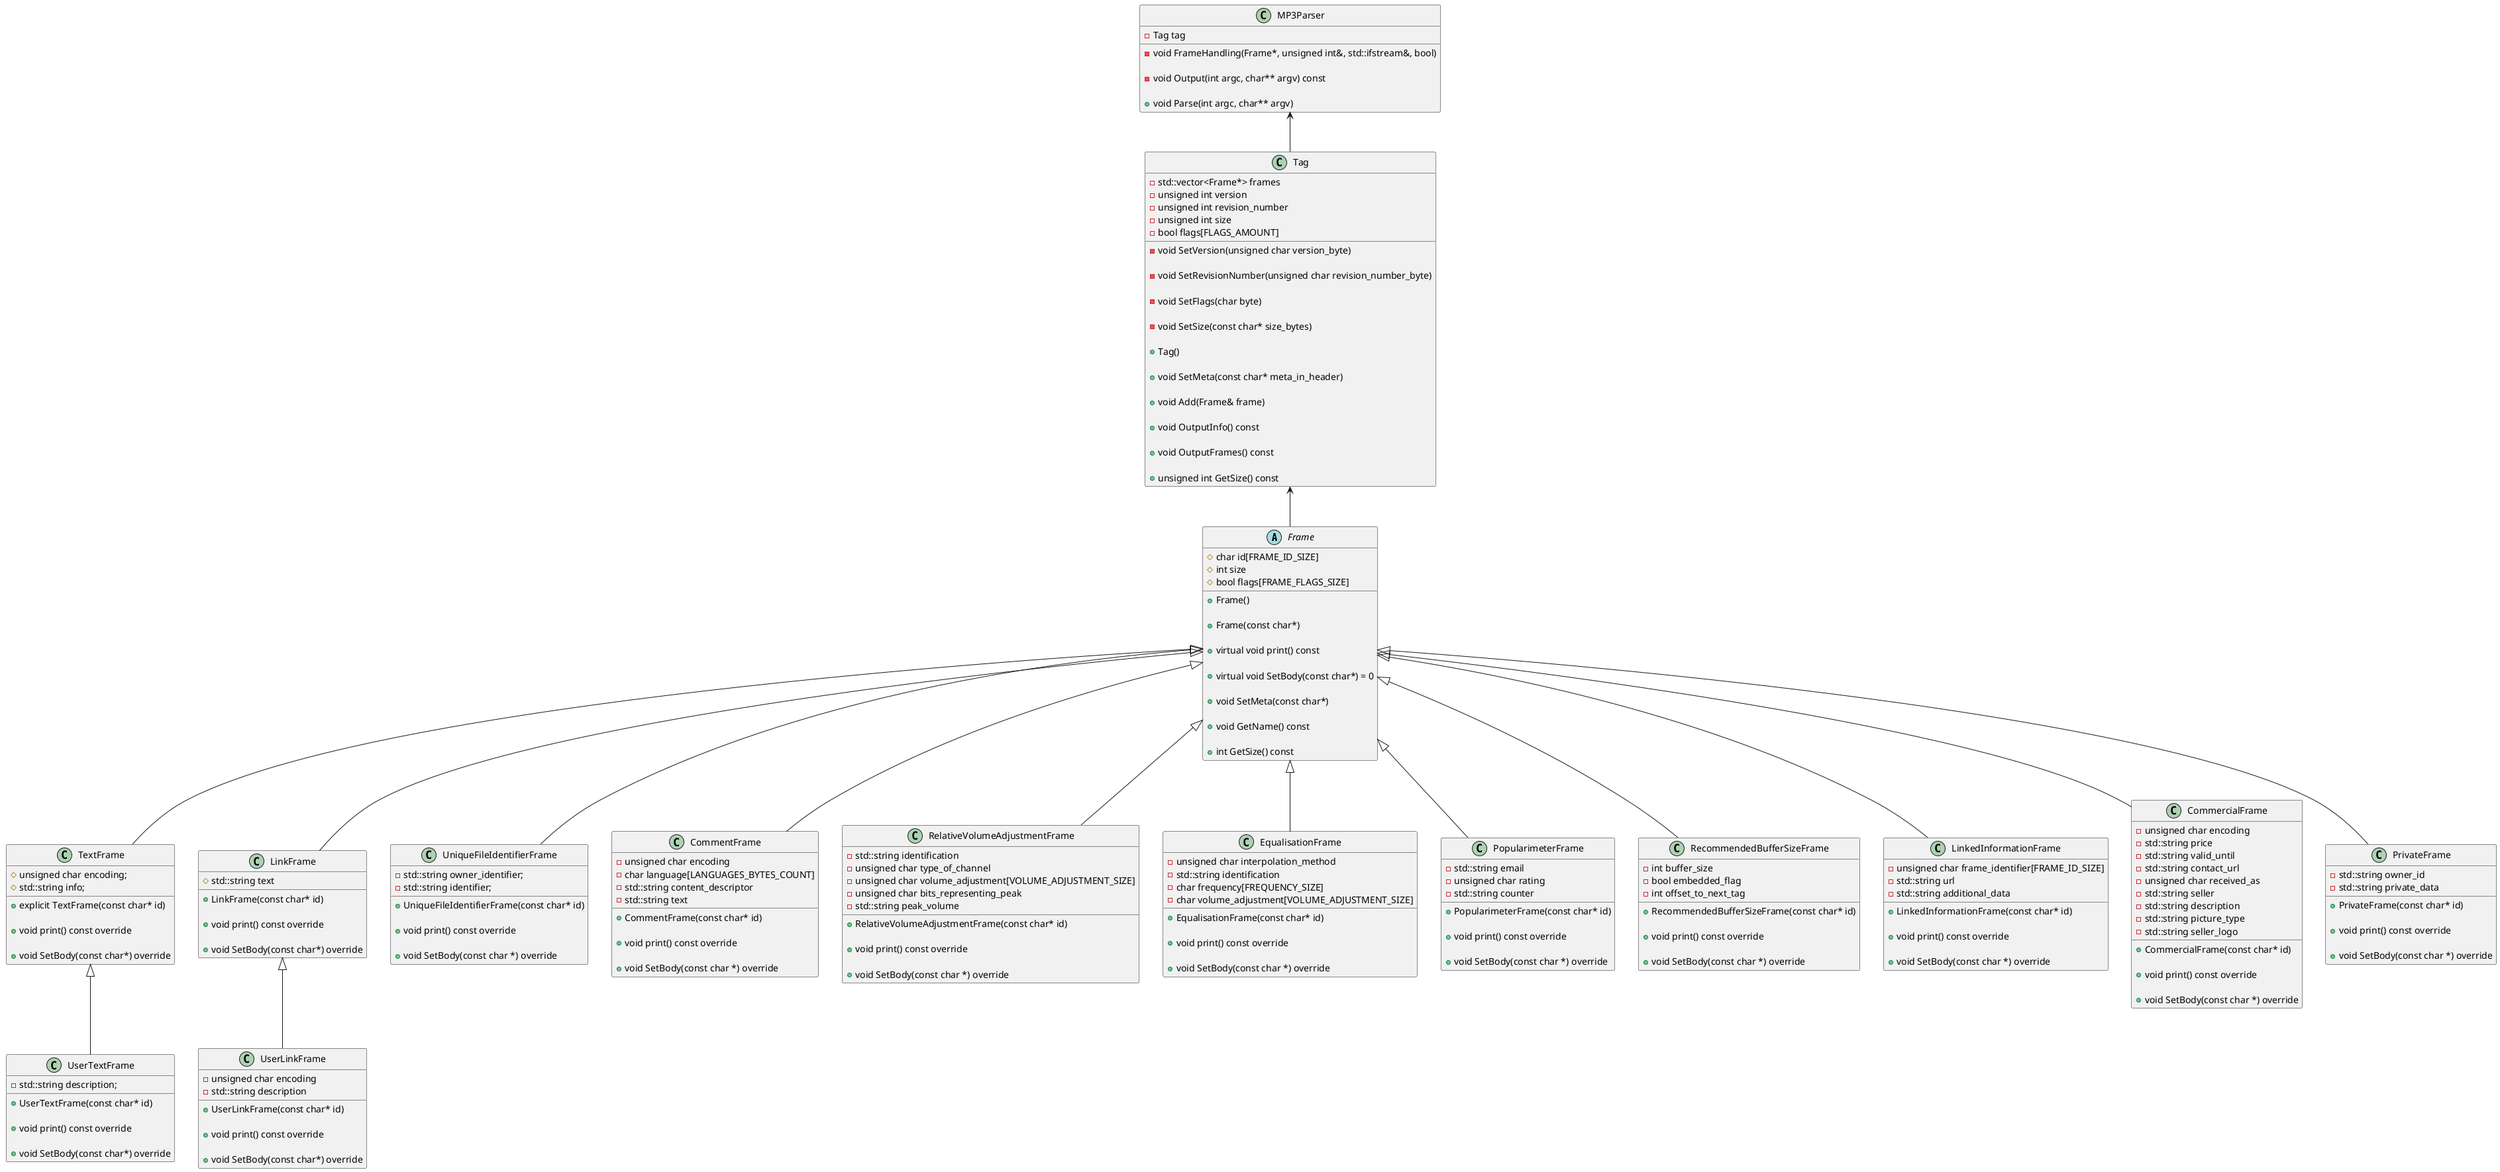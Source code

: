 @startuml
'https://plantuml.com/class-diagram

abstract class Frame {
    #char id[FRAME_ID_SIZE]
    #int size
    #bool flags[FRAME_FLAGS_SIZE]

    +Frame()

    +Frame(const char*)

    +virtual void print() const

    +virtual void SetBody(const char*) = 0

    +void SetMeta(const char*)

    +void GetName() const

    +int GetSize() const
}

class TextFrame {
    #unsigned char encoding;
    #std::string info;

    +explicit TextFrame(const char* id)

    +void print() const override

    +void SetBody(const char*) override
}

class UserTextFrame {
    -std::string description;

    +UserTextFrame(const char* id)

    +void print() const override

    +void SetBody(const char*) override
}

class LinkFrame {
    #std::string text
    +LinkFrame(const char* id)

    +void print() const override

    +void SetBody(const char*) override
}

class UserLinkFrame {
    -unsigned char encoding
    -std::string description

    +UserLinkFrame(const char* id)

    +void print() const override

    +void SetBody(const char*) override
}

class UniqueFileIdentifierFrame {
    -std::string owner_identifier;
    -std::string identifier;

    +UniqueFileIdentifierFrame(const char* id)

    +void print() const override

    +void SetBody(const char *) override
}


class CommentFrame {
    -unsigned char encoding
    -char language[LANGUAGES_BYTES_COUNT]
    -std::string content_descriptor
    -std::string text

    +CommentFrame(const char* id)

    +void print() const override

    +void SetBody(const char *) override
}

class RelativeVolumeAdjustmentFrame {
    -std::string identification
    -unsigned char type_of_channel
    -unsigned char volume_adjustment[VOLUME_ADJUSTMENT_SIZE]
    -unsigned char bits_representing_peak
    -std::string peak_volume

    +RelativeVolumeAdjustmentFrame(const char* id)

    +void print() const override

    +void SetBody(const char *) override
}

class EqualisationFrame {
    -unsigned char interpolation_method
    -std::string identification
    -char frequency[FREQUENCY_SIZE]
    -char volume_adjustment[VOLUME_ADJUSTMENT_SIZE]

    +EqualisationFrame(const char* id)

    +void print() const override

    +void SetBody(const char *) override
}


class PopularimeterFrame {
    -std::string email
    -unsigned char rating
    -std::string counter

    +PopularimeterFrame(const char* id)

    +void print() const override

    +void SetBody(const char *) override
}


class RecommendedBufferSizeFrame {
    -int buffer_size
    -bool embedded_flag
    -int offset_to_next_tag

    +RecommendedBufferSizeFrame(const char* id)

    +void print() const override

    +void SetBody(const char *) override
}


class LinkedInformationFrame  {
    -unsigned char frame_identifier[FRAME_ID_SIZE]
    -std::string url
    -std::string additional_data

    +LinkedInformationFrame(const char* id)

    +void print() const override

    +void SetBody(const char *) override
}

class CommercialFrame {
    -unsigned char encoding
    -std::string price
    -std::string valid_until
    -std::string contact_url
    -unsigned char received_as
    -std::string seller
    -std::string description
    -std::string picture_type
    -std::string seller_logo

    +CommercialFrame(const char* id)

    +void print() const override

    +void SetBody(const char *) override
}


class PrivateFrame {
    -std::string owner_id
    -std::string private_data

    +PrivateFrame(const char* id)

    +void print() const override

    +void SetBody(const char *) override
}

class Tag {

    -std::vector<Frame*> frames
    -unsigned int version
    -unsigned int revision_number
    -unsigned int size
    -bool flags[FLAGS_AMOUNT]

    -void SetVersion(unsigned char version_byte)

    -void SetRevisionNumber(unsigned char revision_number_byte)

    -void SetFlags(char byte)

    -void SetSize(const char* size_bytes)

    +Tag()

    +void SetMeta(const char* meta_in_header)

    +void Add(Frame& frame)

    +void OutputInfo() const

    +void OutputFrames() const

    +unsigned int GetSize() const
}

class MP3Parser {

    -Tag tag

    -void FrameHandling(Frame*, unsigned int&, std::ifstream&, bool)

    -void Output(int argc, char** argv) const

    +void Parse(int argc, char** argv)
}


Frame <|-- TextFrame
TextFrame <|-- UserTextFrame
Frame <|-- LinkFrame
LinkFrame <|-- UserLinkFrame
Frame <|-- UniqueFileIdentifierFrame
Frame <|-- CommentFrame
Frame <|-- RelativeVolumeAdjustmentFrame
Frame <|-- EqualisationFrame
Frame <|-- PopularimeterFrame
Frame <|-- RecommendedBufferSizeFrame
Frame <|-- LinkedInformationFrame
Frame <|-- CommercialFrame
Frame <|-- PrivateFrame
Tag <-- Frame
MP3Parser <-- Tag



@enduml